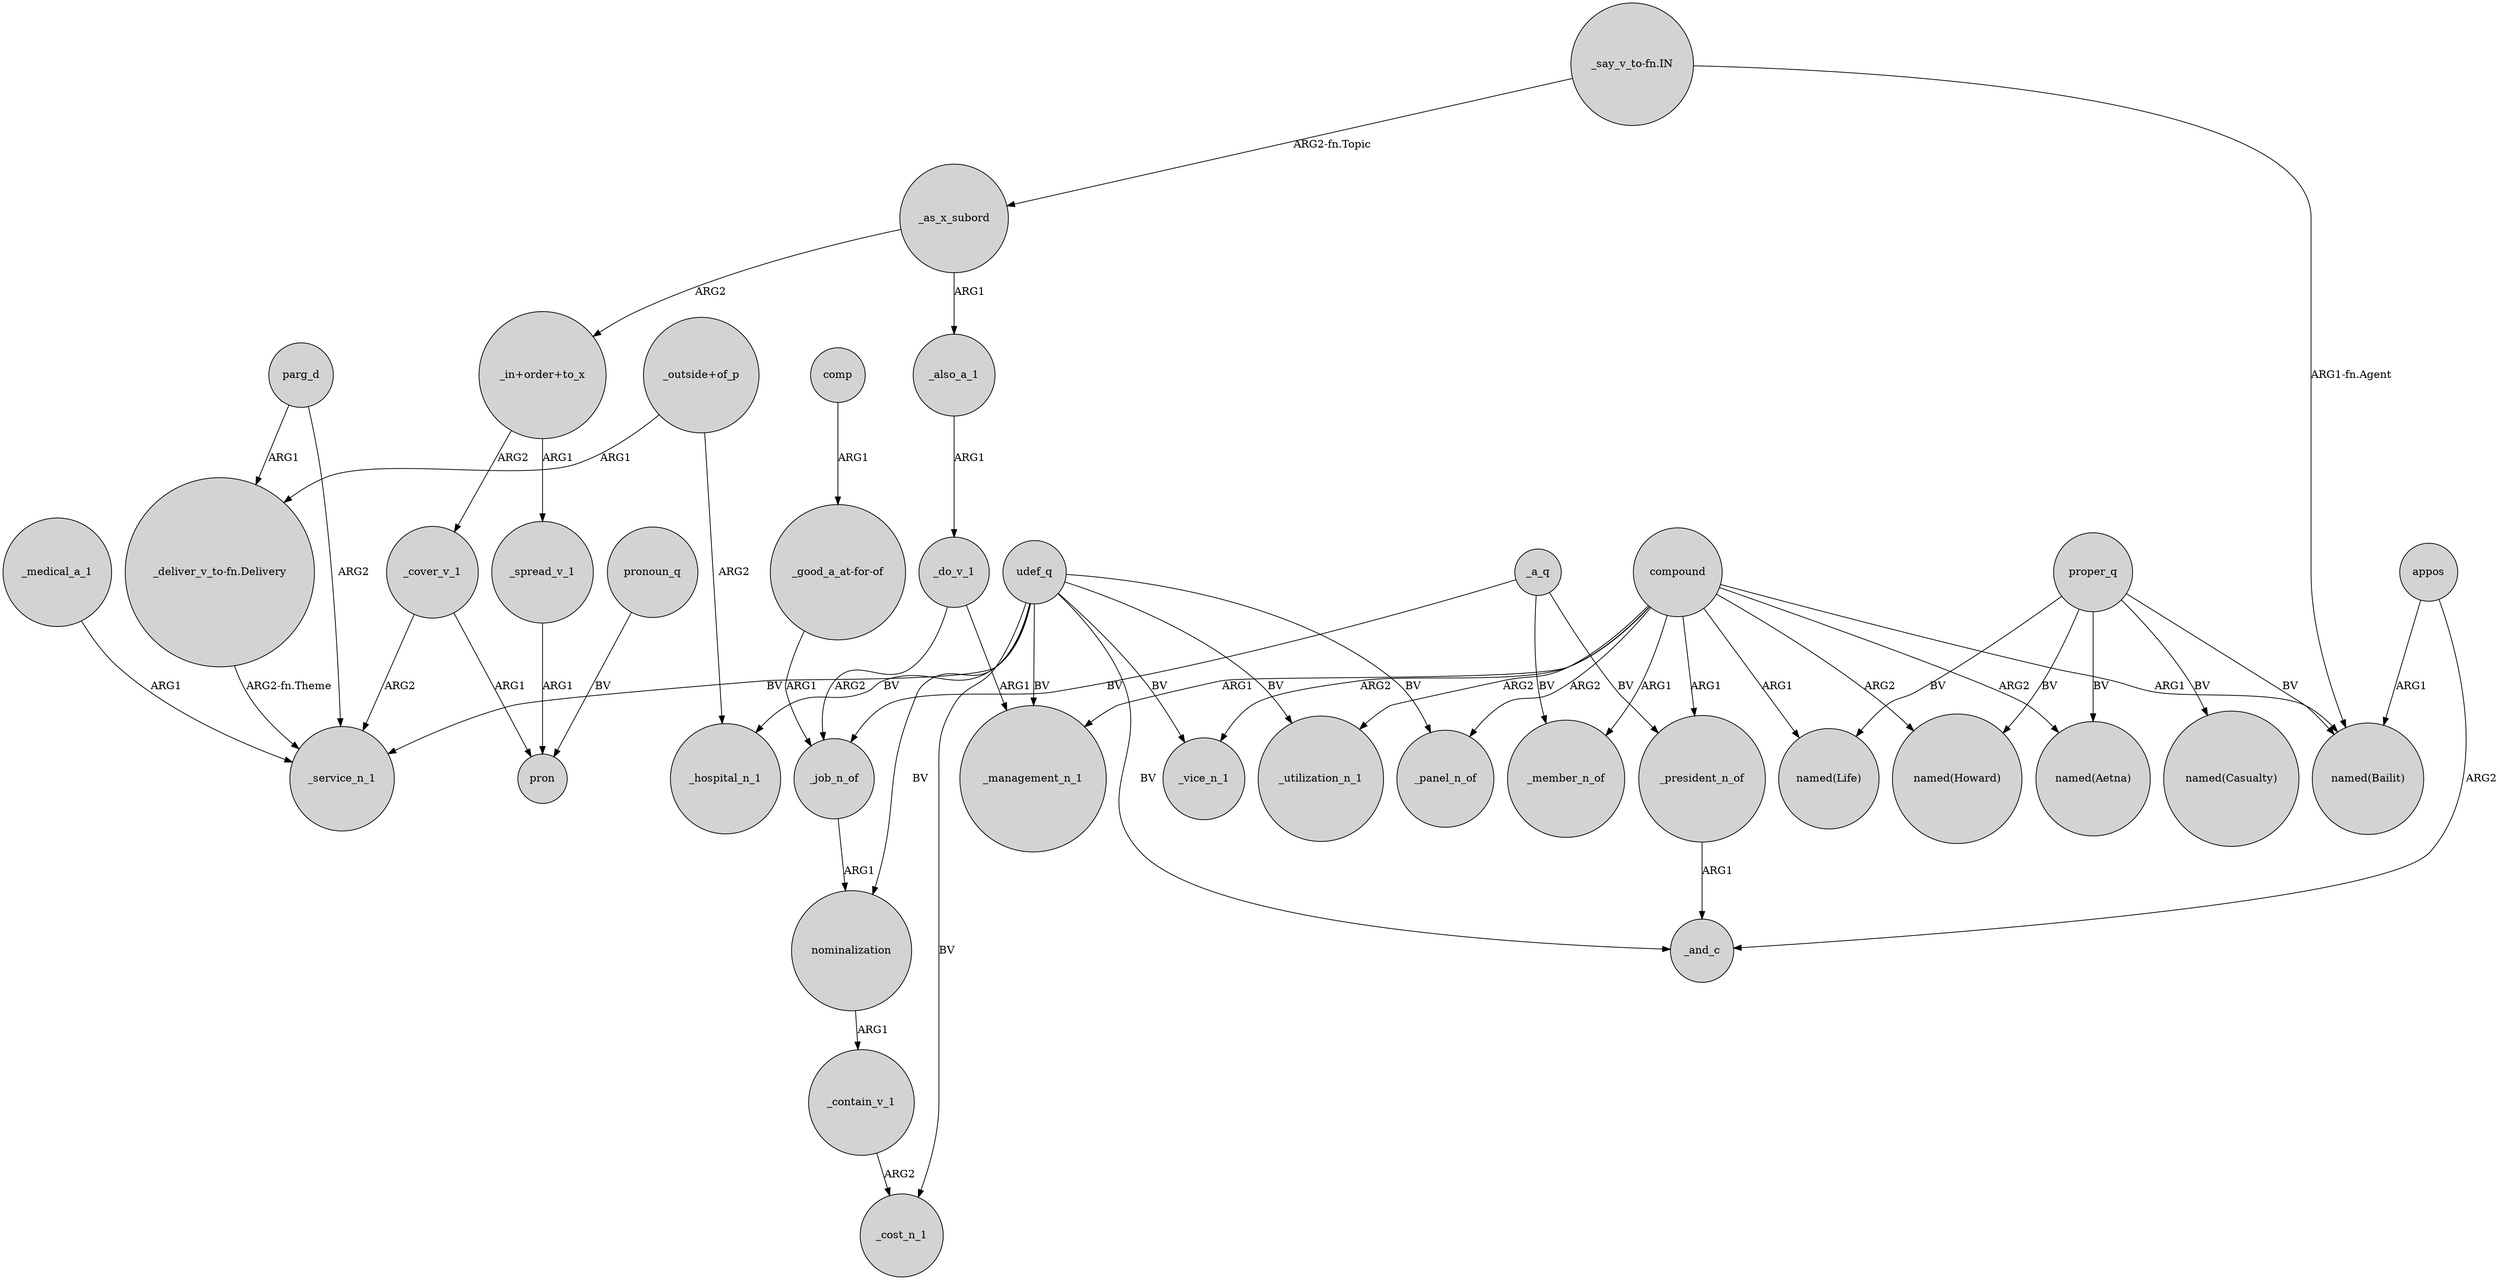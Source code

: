 digraph {
	node [shape=circle style=filled]
	compound -> _vice_n_1 [label=ARG2]
	"_say_v_to-fn.IN" -> "named(Bailit)" [label="ARG1-fn.Agent"]
	udef_q -> _utilization_n_1 [label=BV]
	_spread_v_1 -> pron [label=ARG1]
	compound -> _utilization_n_1 [label=ARG2]
	_medical_a_1 -> _service_n_1 [label=ARG1]
	comp -> "_good_a_at-for-of" [label=ARG1]
	"_in+order+to_x" -> _cover_v_1 [label=ARG2]
	_cover_v_1 -> pron [label=ARG1]
	_a_q -> _job_n_of [label=BV]
	compound -> _panel_n_of [label=ARG2]
	_as_x_subord -> "_in+order+to_x" [label=ARG2]
	_job_n_of -> nominalization [label=ARG1]
	parg_d -> _service_n_1 [label=ARG2]
	proper_q -> "named(Bailit)" [label=BV]
	"_outside+of_p" -> _hospital_n_1 [label=ARG2]
	udef_q -> _management_n_1 [label=BV]
	compound -> _management_n_1 [label=ARG1]
	udef_q -> _cost_n_1 [label=BV]
	udef_q -> _vice_n_1 [label=BV]
	_also_a_1 -> _do_v_1 [label=ARG1]
	_contain_v_1 -> _cost_n_1 [label=ARG2]
	"_deliver_v_to-fn.Delivery" -> _service_n_1 [label="ARG2-fn.Theme"]
	compound -> "named(Bailit)" [label=ARG1]
	_as_x_subord -> _also_a_1 [label=ARG1]
	nominalization -> _contain_v_1 [label=ARG1]
	pronoun_q -> pron [label=BV]
	udef_q -> _service_n_1 [label=BV]
	appos -> _and_c [label=ARG2]
	compound -> _president_n_of [label=ARG1]
	_cover_v_1 -> _service_n_1 [label=ARG2]
	compound -> "named(Howard)" [label=ARG2]
	udef_q -> _panel_n_of [label=BV]
	"_say_v_to-fn.IN" -> _as_x_subord [label="ARG2-fn.Topic"]
	_do_v_1 -> _job_n_of [label=ARG2]
	udef_q -> nominalization [label=BV]
	"_good_a_at-for-of" -> _job_n_of [label=ARG1]
	_a_q -> _president_n_of [label=BV]
	appos -> "named(Bailit)" [label=ARG1]
	_do_v_1 -> _management_n_1 [label=ARG1]
	proper_q -> "named(Life)" [label=BV]
	parg_d -> "_deliver_v_to-fn.Delivery" [label=ARG1]
	"_outside+of_p" -> "_deliver_v_to-fn.Delivery" [label=ARG1]
	udef_q -> _hospital_n_1 [label=BV]
	proper_q -> "named(Casualty)" [label=BV]
	compound -> "named(Life)" [label=ARG1]
	udef_q -> _and_c [label=BV]
	_president_n_of -> _and_c [label=ARG1]
	_a_q -> _member_n_of [label=BV]
	"_in+order+to_x" -> _spread_v_1 [label=ARG1]
	proper_q -> "named(Howard)" [label=BV]
	proper_q -> "named(Aetna)" [label=BV]
	compound -> "named(Aetna)" [label=ARG2]
	compound -> _member_n_of [label=ARG1]
}
